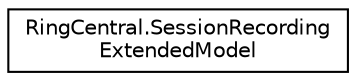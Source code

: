 digraph "Graphical Class Hierarchy"
{
 // LATEX_PDF_SIZE
  edge [fontname="Helvetica",fontsize="10",labelfontname="Helvetica",labelfontsize="10"];
  node [fontname="Helvetica",fontsize="10",shape=record];
  rankdir="LR";
  Node0 [label="RingCentral.SessionRecording\lExtendedModel",height=0.2,width=0.4,color="black", fillcolor="white", style="filled",URL="$classRingCentral_1_1SessionRecordingExtendedModel.html",tooltip=" "];
}

